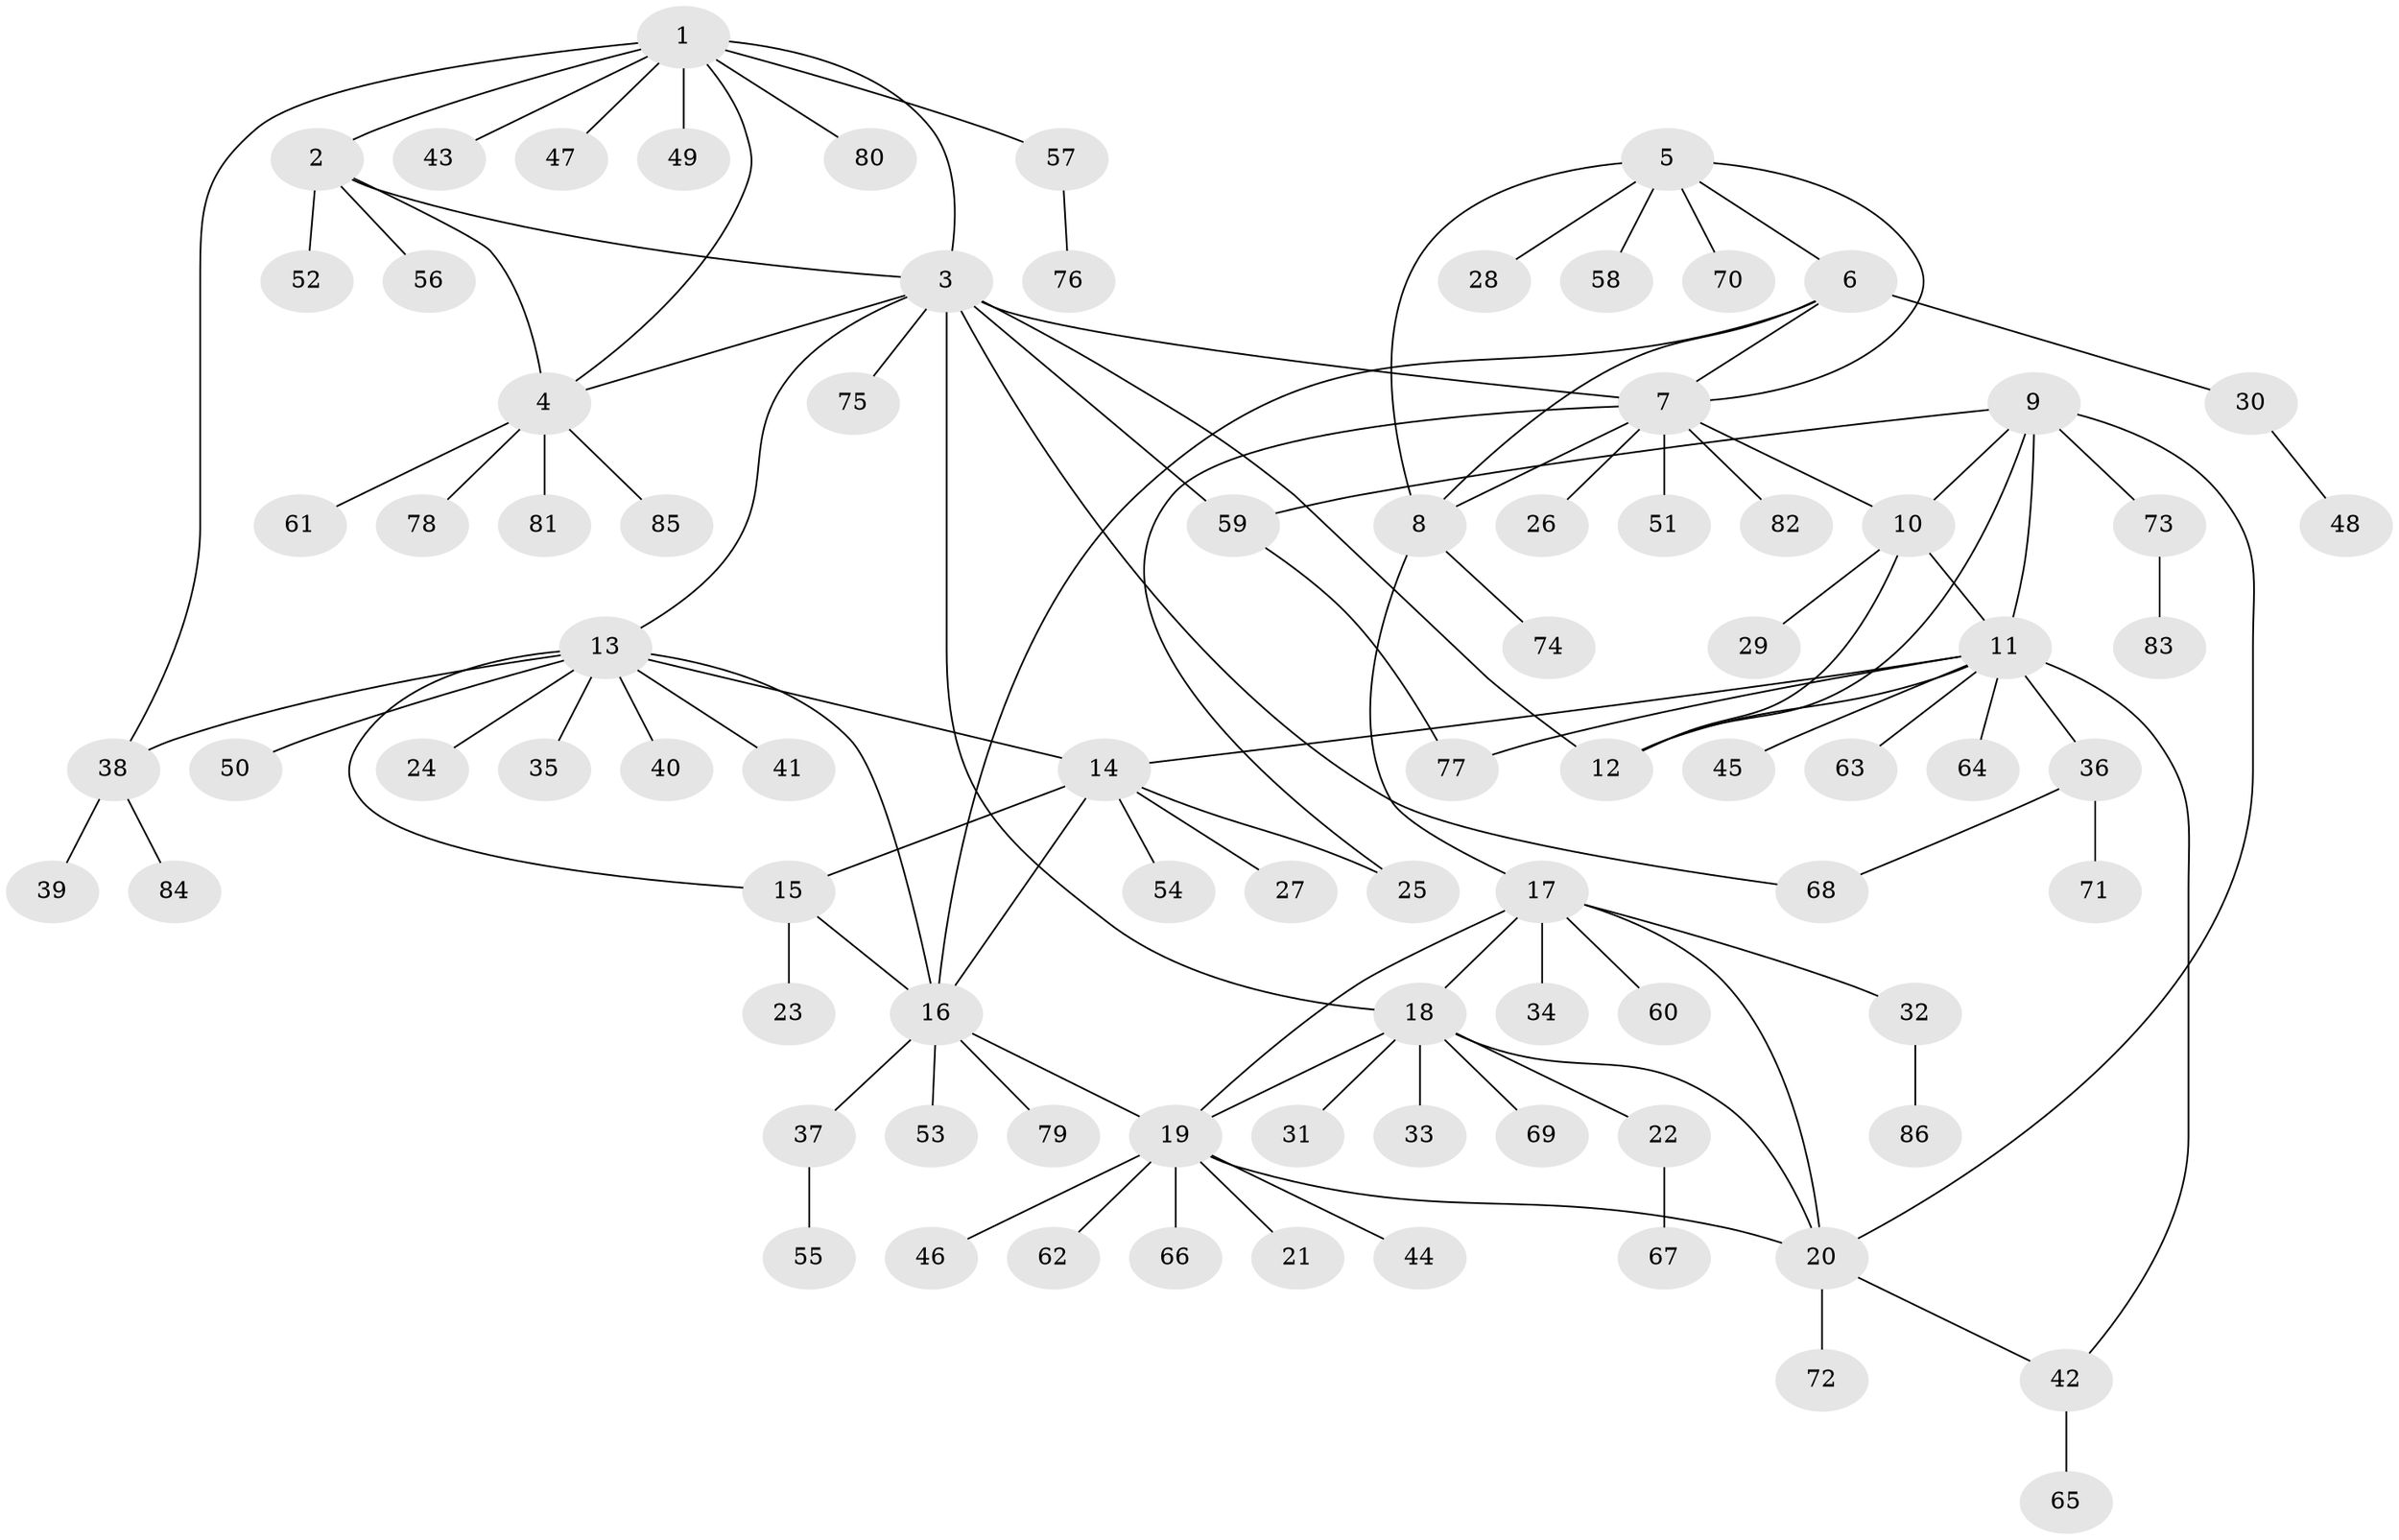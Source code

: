 // coarse degree distribution, {9: 0.023255813953488372, 5: 0.06976744186046512, 12: 0.023255813953488372, 7: 0.06976744186046512, 4: 0.046511627906976744, 6: 0.023255813953488372, 10: 0.023255813953488372, 3: 0.06976744186046512, 8: 0.023255813953488372, 1: 0.6046511627906976, 2: 0.023255813953488372}
// Generated by graph-tools (version 1.1) at 2025/19/03/04/25 18:19:37]
// undirected, 86 vertices, 112 edges
graph export_dot {
graph [start="1"]
  node [color=gray90,style=filled];
  1;
  2;
  3;
  4;
  5;
  6;
  7;
  8;
  9;
  10;
  11;
  12;
  13;
  14;
  15;
  16;
  17;
  18;
  19;
  20;
  21;
  22;
  23;
  24;
  25;
  26;
  27;
  28;
  29;
  30;
  31;
  32;
  33;
  34;
  35;
  36;
  37;
  38;
  39;
  40;
  41;
  42;
  43;
  44;
  45;
  46;
  47;
  48;
  49;
  50;
  51;
  52;
  53;
  54;
  55;
  56;
  57;
  58;
  59;
  60;
  61;
  62;
  63;
  64;
  65;
  66;
  67;
  68;
  69;
  70;
  71;
  72;
  73;
  74;
  75;
  76;
  77;
  78;
  79;
  80;
  81;
  82;
  83;
  84;
  85;
  86;
  1 -- 2;
  1 -- 3;
  1 -- 4;
  1 -- 38;
  1 -- 43;
  1 -- 47;
  1 -- 49;
  1 -- 57;
  1 -- 80;
  2 -- 3;
  2 -- 4;
  2 -- 52;
  2 -- 56;
  3 -- 4;
  3 -- 7;
  3 -- 12;
  3 -- 13;
  3 -- 18;
  3 -- 59;
  3 -- 68;
  3 -- 75;
  4 -- 61;
  4 -- 78;
  4 -- 81;
  4 -- 85;
  5 -- 6;
  5 -- 7;
  5 -- 8;
  5 -- 28;
  5 -- 58;
  5 -- 70;
  6 -- 7;
  6 -- 8;
  6 -- 16;
  6 -- 30;
  7 -- 8;
  7 -- 10;
  7 -- 25;
  7 -- 26;
  7 -- 51;
  7 -- 82;
  8 -- 17;
  8 -- 74;
  9 -- 10;
  9 -- 11;
  9 -- 12;
  9 -- 20;
  9 -- 59;
  9 -- 73;
  10 -- 11;
  10 -- 12;
  10 -- 29;
  11 -- 12;
  11 -- 14;
  11 -- 36;
  11 -- 42;
  11 -- 45;
  11 -- 63;
  11 -- 64;
  11 -- 77;
  13 -- 14;
  13 -- 15;
  13 -- 16;
  13 -- 24;
  13 -- 35;
  13 -- 38;
  13 -- 40;
  13 -- 41;
  13 -- 50;
  14 -- 15;
  14 -- 16;
  14 -- 25;
  14 -- 27;
  14 -- 54;
  15 -- 16;
  15 -- 23;
  16 -- 19;
  16 -- 37;
  16 -- 53;
  16 -- 79;
  17 -- 18;
  17 -- 19;
  17 -- 20;
  17 -- 32;
  17 -- 34;
  17 -- 60;
  18 -- 19;
  18 -- 20;
  18 -- 22;
  18 -- 31;
  18 -- 33;
  18 -- 69;
  19 -- 20;
  19 -- 21;
  19 -- 44;
  19 -- 46;
  19 -- 62;
  19 -- 66;
  20 -- 42;
  20 -- 72;
  22 -- 67;
  30 -- 48;
  32 -- 86;
  36 -- 68;
  36 -- 71;
  37 -- 55;
  38 -- 39;
  38 -- 84;
  42 -- 65;
  57 -- 76;
  59 -- 77;
  73 -- 83;
}
